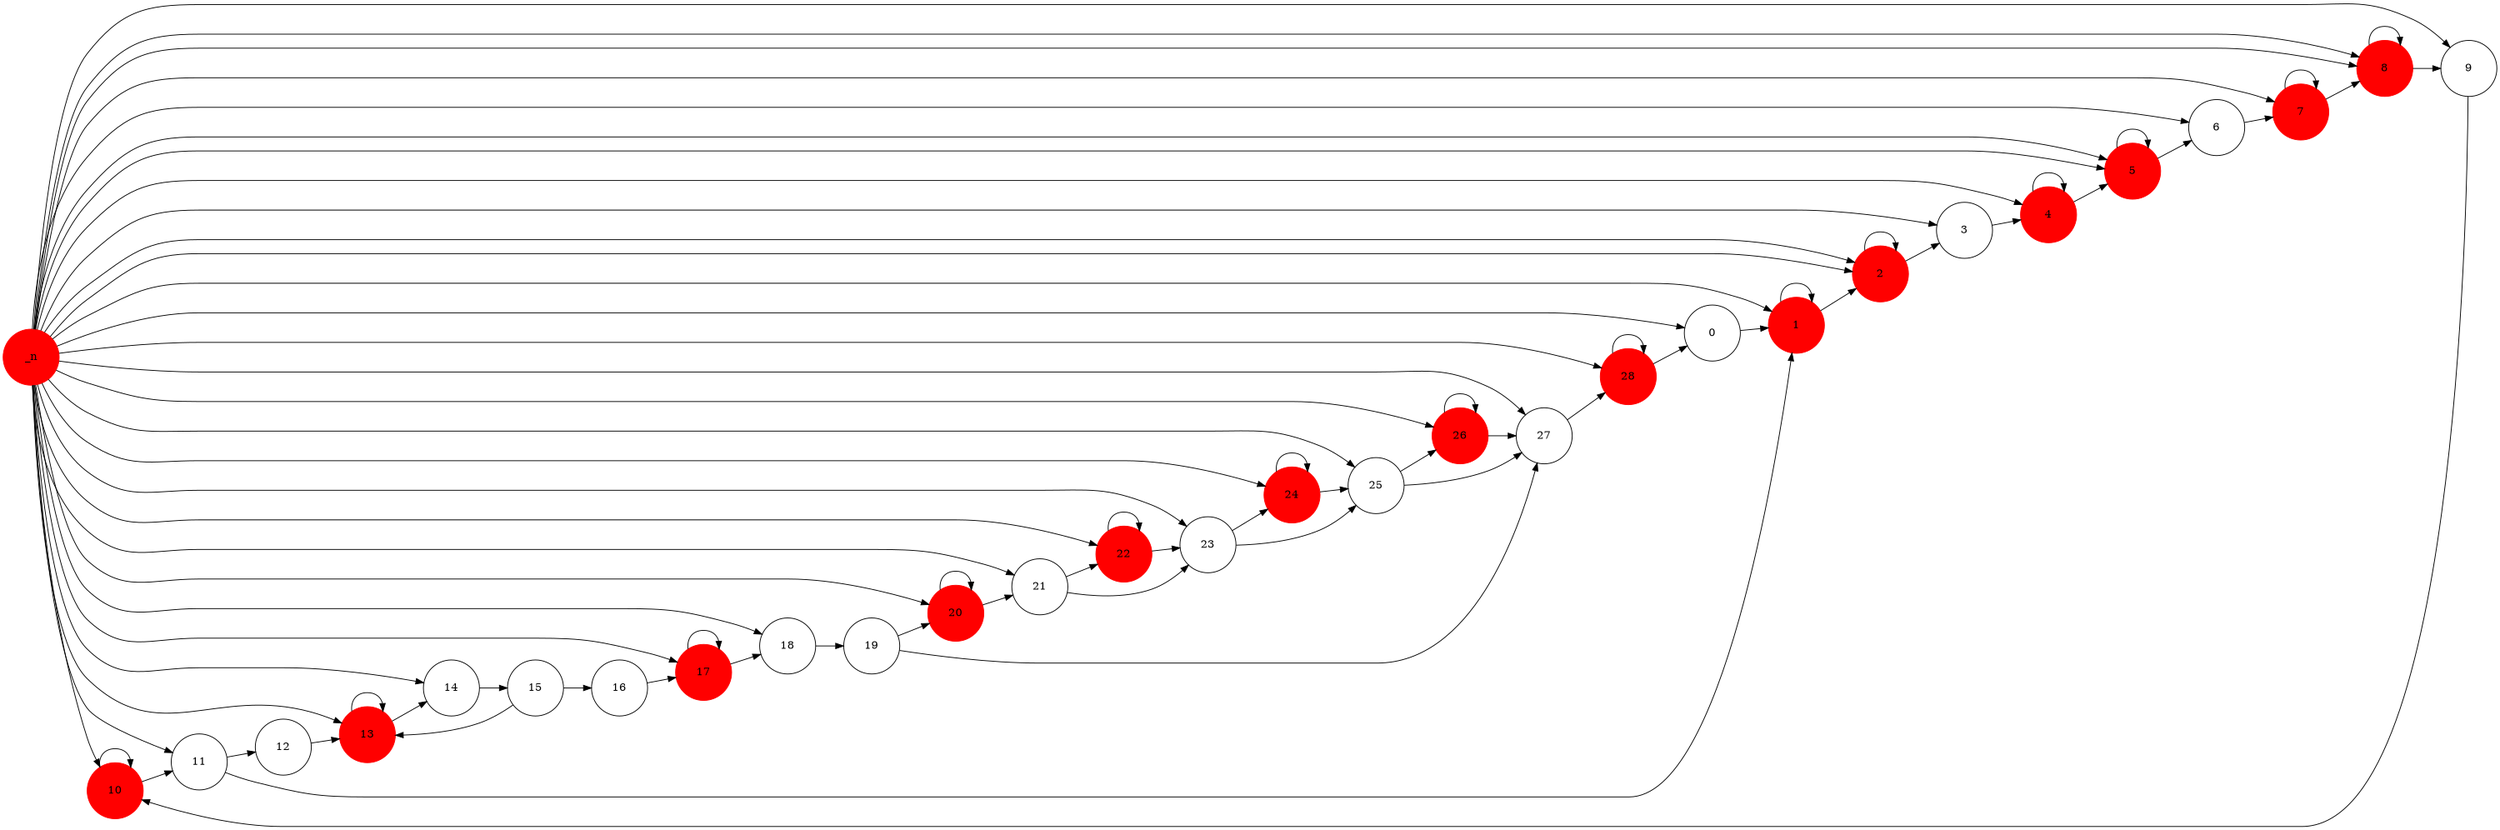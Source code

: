 #Total states is 0, including 0 states and 0 newstates
#Total transisions is 0, including 0 transistions and 0 new transitions
digraph finite_state_machine {
	rankdir=LR;
	size="20,20";
	resolution="300";
	overlap=false;

	node [shape = circle, fixedsize=true, width = 1, color = red, style = filled];
	10_n;
 	13_n;
 	17_n;
 	1_n;
 	20_n;
 	22_n;
 	24_n;
 	26_n;
 	28_n;
 	2_n;
 	4_n;
 	5_n;
 	7_n;
 	8_n;
 
	node [shape = circle, color = black, style = unfilled];
	0;
 	1;
 	10;
 	11;
 	12;
 	13;
 	14;
 	15;
 	16;
 	17;
 	18;
 	19;
 	2;
 	20;
 	21;
 	22;
 	23;
 	24;
 	25;
 	26;
 	27;
 	28;
 	3;
 	4;
 	5;
 	6;
 	7;
 	8;
 	9;
 	0 -> 1;
	1 -> 1_n;
	1 -> 2;
	10 -> 10_n;
	10 -> 11;
	10_n -> 10;
	10_n -> 11;
	11 -> 1;
	11 -> 12;
	12 -> 13;
	13 -> 13_n;
	13 -> 14;
	13_n -> 13;
	13_n -> 14;
	14 -> 15;
	15 -> 13;
	15 -> 16;
	16 -> 17;
	17 -> 17_n;
	17 -> 18;
	17_n -> 17;
	17_n -> 18;
	18 -> 19;
	19 -> 20;
	19 -> 27;
	1_n -> 1;
	1_n -> 2;
	2 -> 2_n;
	2 -> 3;
	20 -> 20_n;
	20 -> 21;
	20_n -> 20;
	20_n -> 21;
	21 -> 22;
	21 -> 23;
	22 -> 22_n;
	22 -> 23;
	22_n -> 22;
	22_n -> 23;
	23 -> 24;
	23 -> 25;
	24 -> 24_n;
	24 -> 25;
	24_n -> 24;
	24_n -> 25;
	25 -> 26;
	25 -> 27;
	26 -> 26_n;
	26 -> 27;
	26_n -> 26;
	26_n -> 27;
	27 -> 28;
	28 -> 0;
	28 -> 28_n;
	28_n -> 0;
	28_n -> 28;
	2_n -> 2;
	2_n -> 3;
	3 -> 4;
	4 -> 4_n;
	4 -> 5;
	4_n -> 4;
	4_n -> 5;
	5 -> 5_n;
	5 -> 6;
	5_n -> 5;
	5_n -> 6;
	6 -> 7;
	7 -> 7_n;
	7 -> 8;
	7_n -> 7;
	7_n -> 8;
	8 -> 8_n;
	8 -> 9;
	8_n -> 8;
	8_n -> 9;
	9 -> 10;
}
